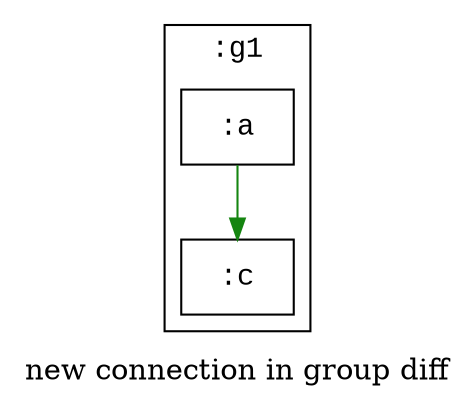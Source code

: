 digraph D {
    label="new connection in group diff";
    
    subgraph cluster_node1 { /* :g1 */
        label=":g1";
        shape="rectangle";
        fontname="Courier New";
        
        node2 [fontname="Courier New",shape="rectangle",label=":a"]
        node3 [fontname="Courier New",shape="rectangle",label=":c"]
    }
    
    node2 -> node3 [color="#158510",]
}
